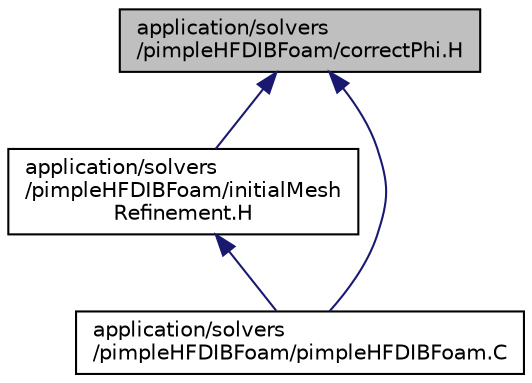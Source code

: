digraph "application/solvers/pimpleHFDIBFoam/correctPhi.H"
{
 // LATEX_PDF_SIZE
  edge [fontname="Helvetica",fontsize="10",labelfontname="Helvetica",labelfontsize="10"];
  node [fontname="Helvetica",fontsize="10",shape=record];
  Node1 [label="application/solvers\l/pimpleHFDIBFoam/correctPhi.H",height=0.2,width=0.4,color="black", fillcolor="grey75", style="filled", fontcolor="black",tooltip=" "];
  Node1 -> Node2 [dir="back",color="midnightblue",fontsize="10",style="solid",fontname="Helvetica"];
  Node2 [label="application/solvers\l/pimpleHFDIBFoam/initialMesh\lRefinement.H",height=0.2,width=0.4,color="black", fillcolor="white", style="filled",URL="$pimpleHFDIBFoam_2initialMeshRefinement_8H.html",tooltip=" "];
  Node2 -> Node3 [dir="back",color="midnightblue",fontsize="10",style="solid",fontname="Helvetica"];
  Node3 [label="application/solvers\l/pimpleHFDIBFoam/pimpleHFDIBFoam.C",height=0.2,width=0.4,color="black", fillcolor="white", style="filled",URL="$pimpleHFDIBFoam_8C.html",tooltip=" "];
  Node1 -> Node3 [dir="back",color="midnightblue",fontsize="10",style="solid",fontname="Helvetica"];
}
